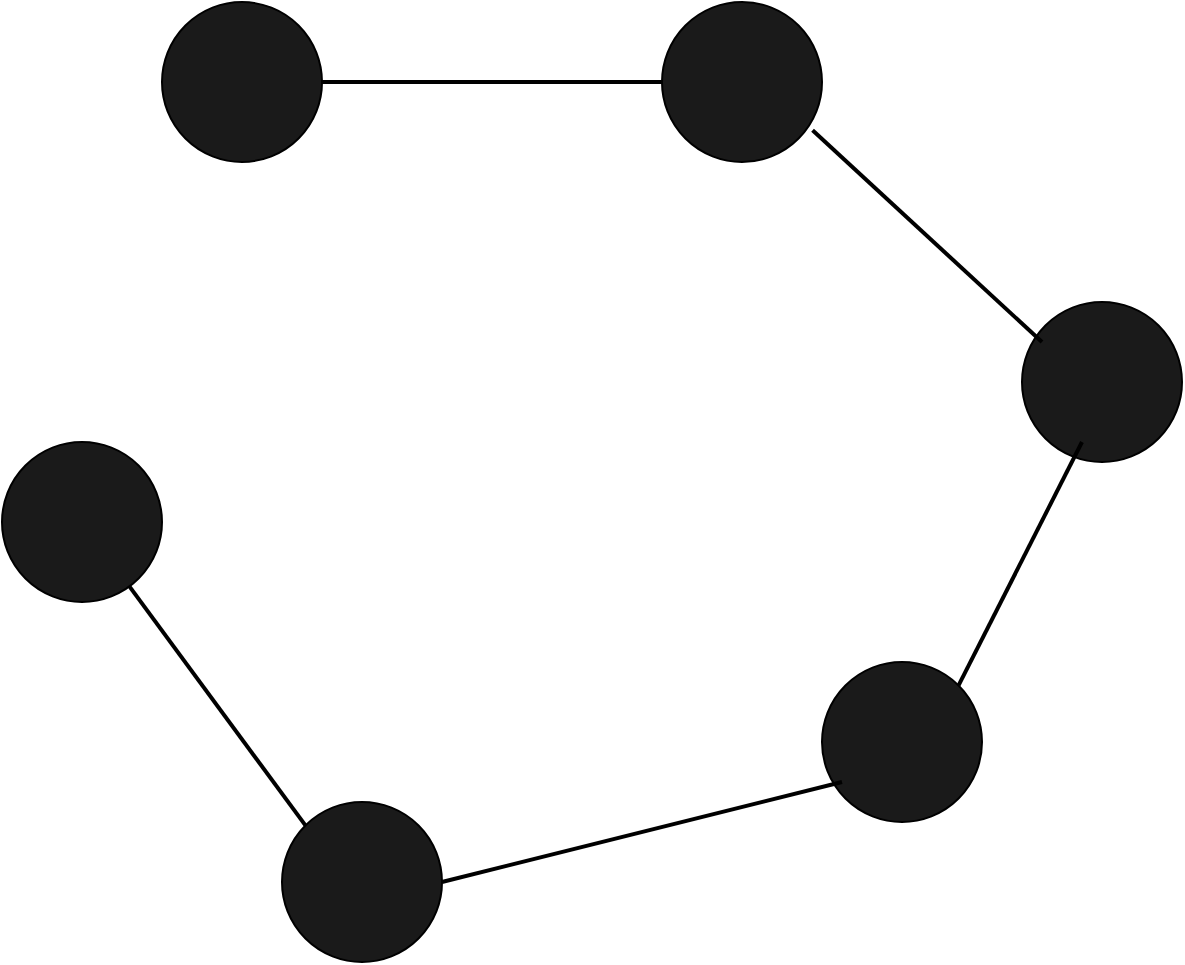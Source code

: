 <mxfile version="21.1.3" type="github">
  <diagram name="第 1 页" id="CoICmTv7iYryOOldWacj">
    <mxGraphModel dx="1300" dy="690" grid="1" gridSize="10" guides="1" tooltips="1" connect="1" arrows="1" fold="1" page="1" pageScale="1" pageWidth="827" pageHeight="1169" math="0" shadow="0">
      <root>
        <mxCell id="0" />
        <mxCell id="1" parent="0" />
        <mxCell id="XEnebl5IkRsJUe84vlUi-1" value="" style="ellipse;whiteSpace=wrap;html=1;aspect=fixed;fillColor=#1A1A1A;" parent="1" vertex="1">
          <mxGeometry x="150" y="140" width="80" height="80" as="geometry" />
        </mxCell>
        <mxCell id="XEnebl5IkRsJUe84vlUi-2" value="" style="ellipse;whiteSpace=wrap;html=1;aspect=fixed;fillColor=#1A1A1A;" parent="1" vertex="1">
          <mxGeometry x="400" y="140" width="80" height="80" as="geometry" />
        </mxCell>
        <mxCell id="XEnebl5IkRsJUe84vlUi-4" value="" style="endArrow=none;html=1;rounded=0;exitX=1;exitY=0.5;exitDx=0;exitDy=0;entryX=0;entryY=0.5;entryDx=0;entryDy=0;strokeWidth=2;" parent="1" source="XEnebl5IkRsJUe84vlUi-1" target="XEnebl5IkRsJUe84vlUi-2" edge="1">
          <mxGeometry width="50" height="50" relative="1" as="geometry">
            <mxPoint x="300" y="210" as="sourcePoint" />
            <mxPoint x="350" y="160" as="targetPoint" />
          </mxGeometry>
        </mxCell>
        <mxCell id="XEnebl5IkRsJUe84vlUi-5" value="" style="ellipse;whiteSpace=wrap;html=1;aspect=fixed;fillColor=#1A1A1A;" parent="1" vertex="1">
          <mxGeometry x="580" y="290" width="80" height="80" as="geometry" />
        </mxCell>
        <mxCell id="XEnebl5IkRsJUe84vlUi-6" value="" style="endArrow=none;html=1;rounded=0;exitX=0.941;exitY=0.802;exitDx=0;exitDy=0;exitPerimeter=0;strokeWidth=2;" parent="1" source="XEnebl5IkRsJUe84vlUi-2" edge="1">
          <mxGeometry width="50" height="50" relative="1" as="geometry">
            <mxPoint x="540" y="210" as="sourcePoint" />
            <mxPoint x="590" y="310" as="targetPoint" />
          </mxGeometry>
        </mxCell>
        <mxCell id="XEnebl5IkRsJUe84vlUi-7" value="" style="endArrow=none;html=1;rounded=0;entryX=0.375;entryY=0.875;entryDx=0;entryDy=0;entryPerimeter=0;exitX=1;exitY=0;exitDx=0;exitDy=0;strokeWidth=2;" parent="1" source="XEnebl5IkRsJUe84vlUi-8" target="XEnebl5IkRsJUe84vlUi-5" edge="1">
          <mxGeometry width="50" height="50" relative="1" as="geometry">
            <mxPoint x="470" y="410" as="sourcePoint" />
            <mxPoint x="520" y="360" as="targetPoint" />
          </mxGeometry>
        </mxCell>
        <mxCell id="XEnebl5IkRsJUe84vlUi-8" value="" style="ellipse;whiteSpace=wrap;html=1;aspect=fixed;fillColor=#1A1A1A;" parent="1" vertex="1">
          <mxGeometry x="480" y="470" width="80" height="80" as="geometry" />
        </mxCell>
        <mxCell id="XEnebl5IkRsJUe84vlUi-9" value="" style="ellipse;whiteSpace=wrap;html=1;aspect=fixed;fillColor=#1A1A1A;" parent="1" vertex="1">
          <mxGeometry x="210" y="540" width="80" height="80" as="geometry" />
        </mxCell>
        <mxCell id="XEnebl5IkRsJUe84vlUi-10" value="" style="endArrow=none;html=1;rounded=0;exitX=1;exitY=0.5;exitDx=0;exitDy=0;strokeWidth=2;" parent="1" source="XEnebl5IkRsJUe84vlUi-9" edge="1">
          <mxGeometry width="50" height="50" relative="1" as="geometry">
            <mxPoint x="470" y="420" as="sourcePoint" />
            <mxPoint x="490" y="530" as="targetPoint" />
          </mxGeometry>
        </mxCell>
        <mxCell id="XEnebl5IkRsJUe84vlUi-11" value="" style="ellipse;whiteSpace=wrap;html=1;aspect=fixed;fillColor=#1A1A1A;" parent="1" vertex="1">
          <mxGeometry x="70" y="360" width="80" height="80" as="geometry" />
        </mxCell>
        <mxCell id="XEnebl5IkRsJUe84vlUi-12" value="" style="endArrow=none;html=1;rounded=0;entryX=0;entryY=0;entryDx=0;entryDy=0;strokeWidth=2;" parent="1" source="XEnebl5IkRsJUe84vlUi-11" target="XEnebl5IkRsJUe84vlUi-9" edge="1">
          <mxGeometry width="50" height="50" relative="1" as="geometry">
            <mxPoint x="200" y="470" as="sourcePoint" />
            <mxPoint x="250" y="420" as="targetPoint" />
          </mxGeometry>
        </mxCell>
      </root>
    </mxGraphModel>
  </diagram>
</mxfile>
